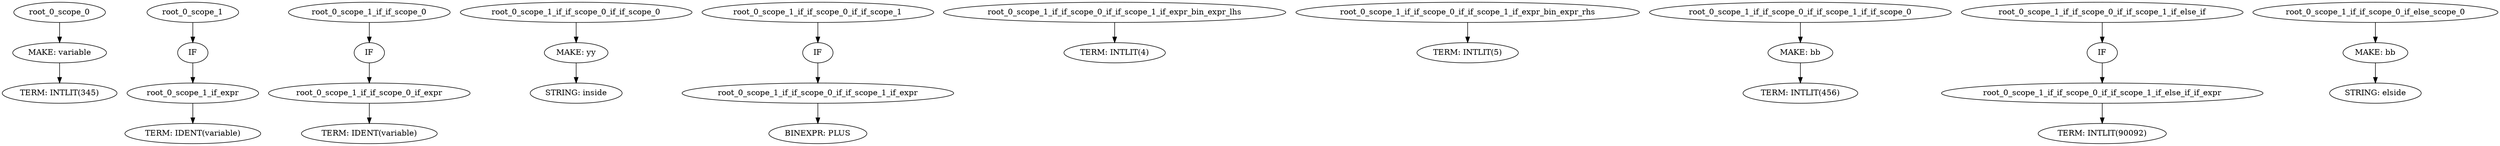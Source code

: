 digraph G {
root_0_scope_0_make [label="MAKE: variable"];
root_0_scope_0_make_term [label="TERM: INTLIT(345)"];
root_0_scope_0_make -> root_0_scope_0_make_term;
root_0_scope_0 -> root_0_scope_0_make;
root_0_scope_1_if [label="IF"];
root_0_scope_1 -> root_0_scope_1_if;
root_0_scope_1_if_expr_term [label="TERM: IDENT(variable)"];
root_0_scope_1_if_expr -> root_0_scope_1_if_expr_term;
root_0_scope_1_if -> root_0_scope_1_if_expr;
root_0_scope_1_if_if_scope_0_if [label="IF"];
root_0_scope_1_if_if_scope_0 -> root_0_scope_1_if_if_scope_0_if;
root_0_scope_1_if_if_scope_0_if_expr_term [label="TERM: IDENT(variable)"];
root_0_scope_1_if_if_scope_0_if_expr -> root_0_scope_1_if_if_scope_0_if_expr_term;
root_0_scope_1_if_if_scope_0_if -> root_0_scope_1_if_if_scope_0_if_expr;
root_0_scope_1_if_if_scope_0_if_if_scope_0_make [label="MAKE: yy"];
root_0_scope_1_if_if_scope_0_if_if_scope_0_make_string [label="STRING: inside"];
root_0_scope_1_if_if_scope_0_if_if_scope_0_make -> root_0_scope_1_if_if_scope_0_if_if_scope_0_make_string;
root_0_scope_1_if_if_scope_0_if_if_scope_0 -> root_0_scope_1_if_if_scope_0_if_if_scope_0_make;
root_0_scope_1_if_if_scope_0_if_if_scope_1_if [label="IF"];
root_0_scope_1_if_if_scope_0_if_if_scope_1 -> root_0_scope_1_if_if_scope_0_if_if_scope_1_if;
root_0_scope_1_if_if_scope_0_if_if_scope_1_if_expr_bin_expr [label="BINEXPR: PLUS"];
root_0_scope_1_if_if_scope_0_if_if_scope_1_if_expr -> root_0_scope_1_if_if_scope_0_if_if_scope_1_if_expr_bin_expr;
root_0_scope_1_if_if_scope_0_if_if_scope_1_if_expr_bin_expr_lhs_term [label="TERM: INTLIT(4)"];
root_0_scope_1_if_if_scope_0_if_if_scope_1_if_expr_bin_expr_lhs -> root_0_scope_1_if_if_scope_0_if_if_scope_1_if_expr_bin_expr_lhs_term;
root_0_scope_1_if_if_scope_0_if_if_scope_1_if_expr_bin_expr_rhs_term [label="TERM: INTLIT(5)"];
root_0_scope_1_if_if_scope_0_if_if_scope_1_if_expr_bin_expr_rhs -> root_0_scope_1_if_if_scope_0_if_if_scope_1_if_expr_bin_expr_rhs_term;
root_0_scope_1_if_if_scope_0_if_if_scope_1_if -> root_0_scope_1_if_if_scope_0_if_if_scope_1_if_expr;
root_0_scope_1_if_if_scope_0_if_if_scope_1_if_if_scope_0_make [label="MAKE: bb"];
root_0_scope_1_if_if_scope_0_if_if_scope_1_if_if_scope_0_make_term [label="TERM: INTLIT(456)"];
root_0_scope_1_if_if_scope_0_if_if_scope_1_if_if_scope_0_make -> root_0_scope_1_if_if_scope_0_if_if_scope_1_if_if_scope_0_make_term;
root_0_scope_1_if_if_scope_0_if_if_scope_1_if_if_scope_0 -> root_0_scope_1_if_if_scope_0_if_if_scope_1_if_if_scope_0_make;
root_0_scope_1_if_if_scope_0_if_if_scope_1_if_else_if_if [label="IF"];
root_0_scope_1_if_if_scope_0_if_if_scope_1_if_else_if -> root_0_scope_1_if_if_scope_0_if_if_scope_1_if_else_if_if;
root_0_scope_1_if_if_scope_0_if_if_scope_1_if_else_if_if_expr_term [label="TERM: INTLIT(90092)"];
root_0_scope_1_if_if_scope_0_if_if_scope_1_if_else_if_if_expr -> root_0_scope_1_if_if_scope_0_if_if_scope_1_if_else_if_if_expr_term;
root_0_scope_1_if_if_scope_0_if_if_scope_1_if_else_if_if -> root_0_scope_1_if_if_scope_0_if_if_scope_1_if_else_if_if_expr;
root_0_scope_1_if_if_scope_0_if_else_scope_0_make [label="MAKE: bb"];
root_0_scope_1_if_if_scope_0_if_else_scope_0_make_string [label="STRING: elside"];
root_0_scope_1_if_if_scope_0_if_else_scope_0_make -> root_0_scope_1_if_if_scope_0_if_else_scope_0_make_string;
root_0_scope_1_if_if_scope_0_if_else_scope_0 -> root_0_scope_1_if_if_scope_0_if_else_scope_0_make;
}
